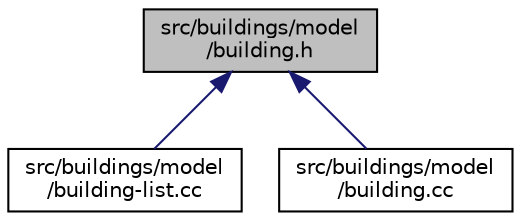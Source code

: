 digraph "src/buildings/model/building.h"
{
 // LATEX_PDF_SIZE
  edge [fontname="Helvetica",fontsize="10",labelfontname="Helvetica",labelfontsize="10"];
  node [fontname="Helvetica",fontsize="10",shape=record];
  Node1 [label="src/buildings/model\l/building.h",height=0.2,width=0.4,color="black", fillcolor="grey75", style="filled", fontcolor="black",tooltip=" "];
  Node1 -> Node2 [dir="back",color="midnightblue",fontsize="10",style="solid",fontname="Helvetica"];
  Node2 [label="src/buildings/model\l/building-list.cc",height=0.2,width=0.4,color="black", fillcolor="white", style="filled",URL="$building-list_8cc.html",tooltip=" "];
  Node1 -> Node3 [dir="back",color="midnightblue",fontsize="10",style="solid",fontname="Helvetica"];
  Node3 [label="src/buildings/model\l/building.cc",height=0.2,width=0.4,color="black", fillcolor="white", style="filled",URL="$building_8cc.html",tooltip=" "];
}
